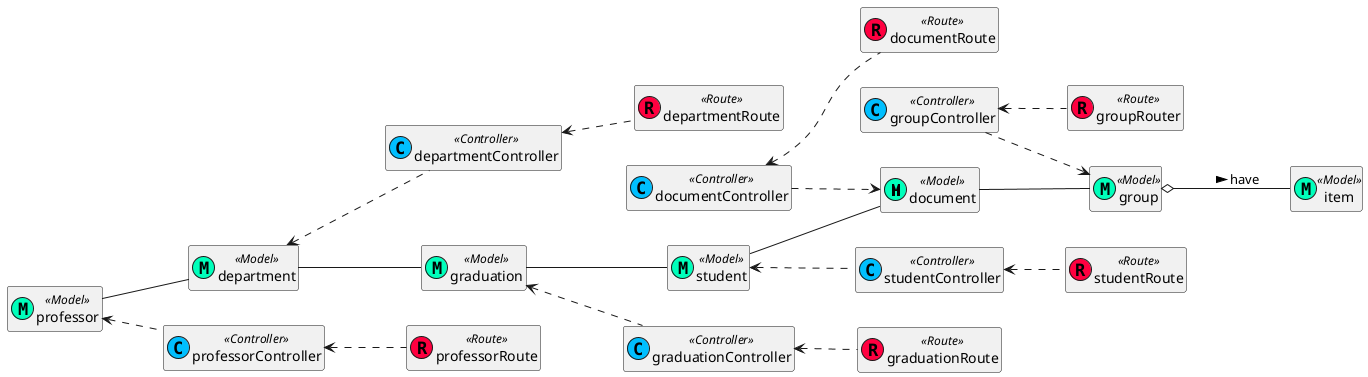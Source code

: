 @startuml
left to right direction
hide members
class document  <<(M, #00ffbb)Model>> {

}
class student <<(M, #00ffbb)Model>> { 

}
class professor <<(M, #00ffbb)Model>> {

}
class group <<(M, #00ffbb)Model>> {

}
class item <<(M, #00ffbb)Model>> {

}
class documentController <<(C, #00bfff)Controller>> {

}
class studentController <<(C, #00bfff)Controller>> {

}
class professorController <<(C, #00bfff)Controller>> {

}
class professorRoute <<(R, #ff0040)Route>> {

}
class studentRoute <<(R, #ff0040)Route>> {

}
class documentRoute  <<(R, #ff0040)Route>> {

}
class groupController <<(C, #00bfff) Controller>> {

}
class groupRouter <<(R, #ff0040)Route>> {

}
class department <<(M, #00ffbb)Model>> {

}
class departmentController <<(C, #00bfff) Controller>> {

}
class departmentRoute <<(R, #ff0040)Route>> {

}
class graduation <<(M, #00ffbb)Model>> {

}
class graduationController <<(C, #00bfff) Controller>> {

}
class graduationRoute <<(R, #ff0040)Route>> {

}

document --  group
student -- document
professor -- department
graduation -- student
department -- graduation
group o-- item: have >

documentController ..> document
student <.. studentController
professor <.. professorController
graduation <.. graduationController
department <.. departmentController

documentController <.. documentRoute
studentController <.. studentRoute
professorController <.. professorRoute
groupController ..> group
groupController <.. groupRouter
departmentController <.. departmentRoute
graduationController <.. graduationRoute

@enduml